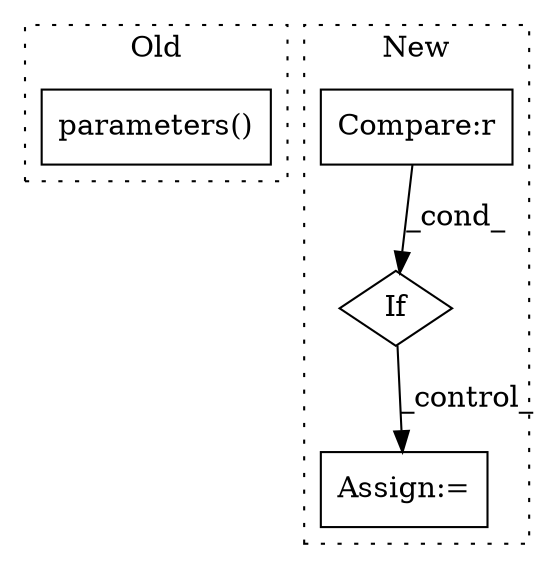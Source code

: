 digraph G {
subgraph cluster0 {
1 [label="parameters()" a="75" s="6723" l="28" shape="box"];
label = "Old";
style="dotted";
}
subgraph cluster1 {
2 [label="If" a="96" s="6687,6877" l="3,119" shape="diamond"];
3 [label="Compare:r" a="40" s="6746" l="62" shape="box"];
4 [label="Assign:=" a="68" s="7164" l="3" shape="box"];
label = "New";
style="dotted";
}
2 -> 4 [label="_control_"];
3 -> 2 [label="_cond_"];
}